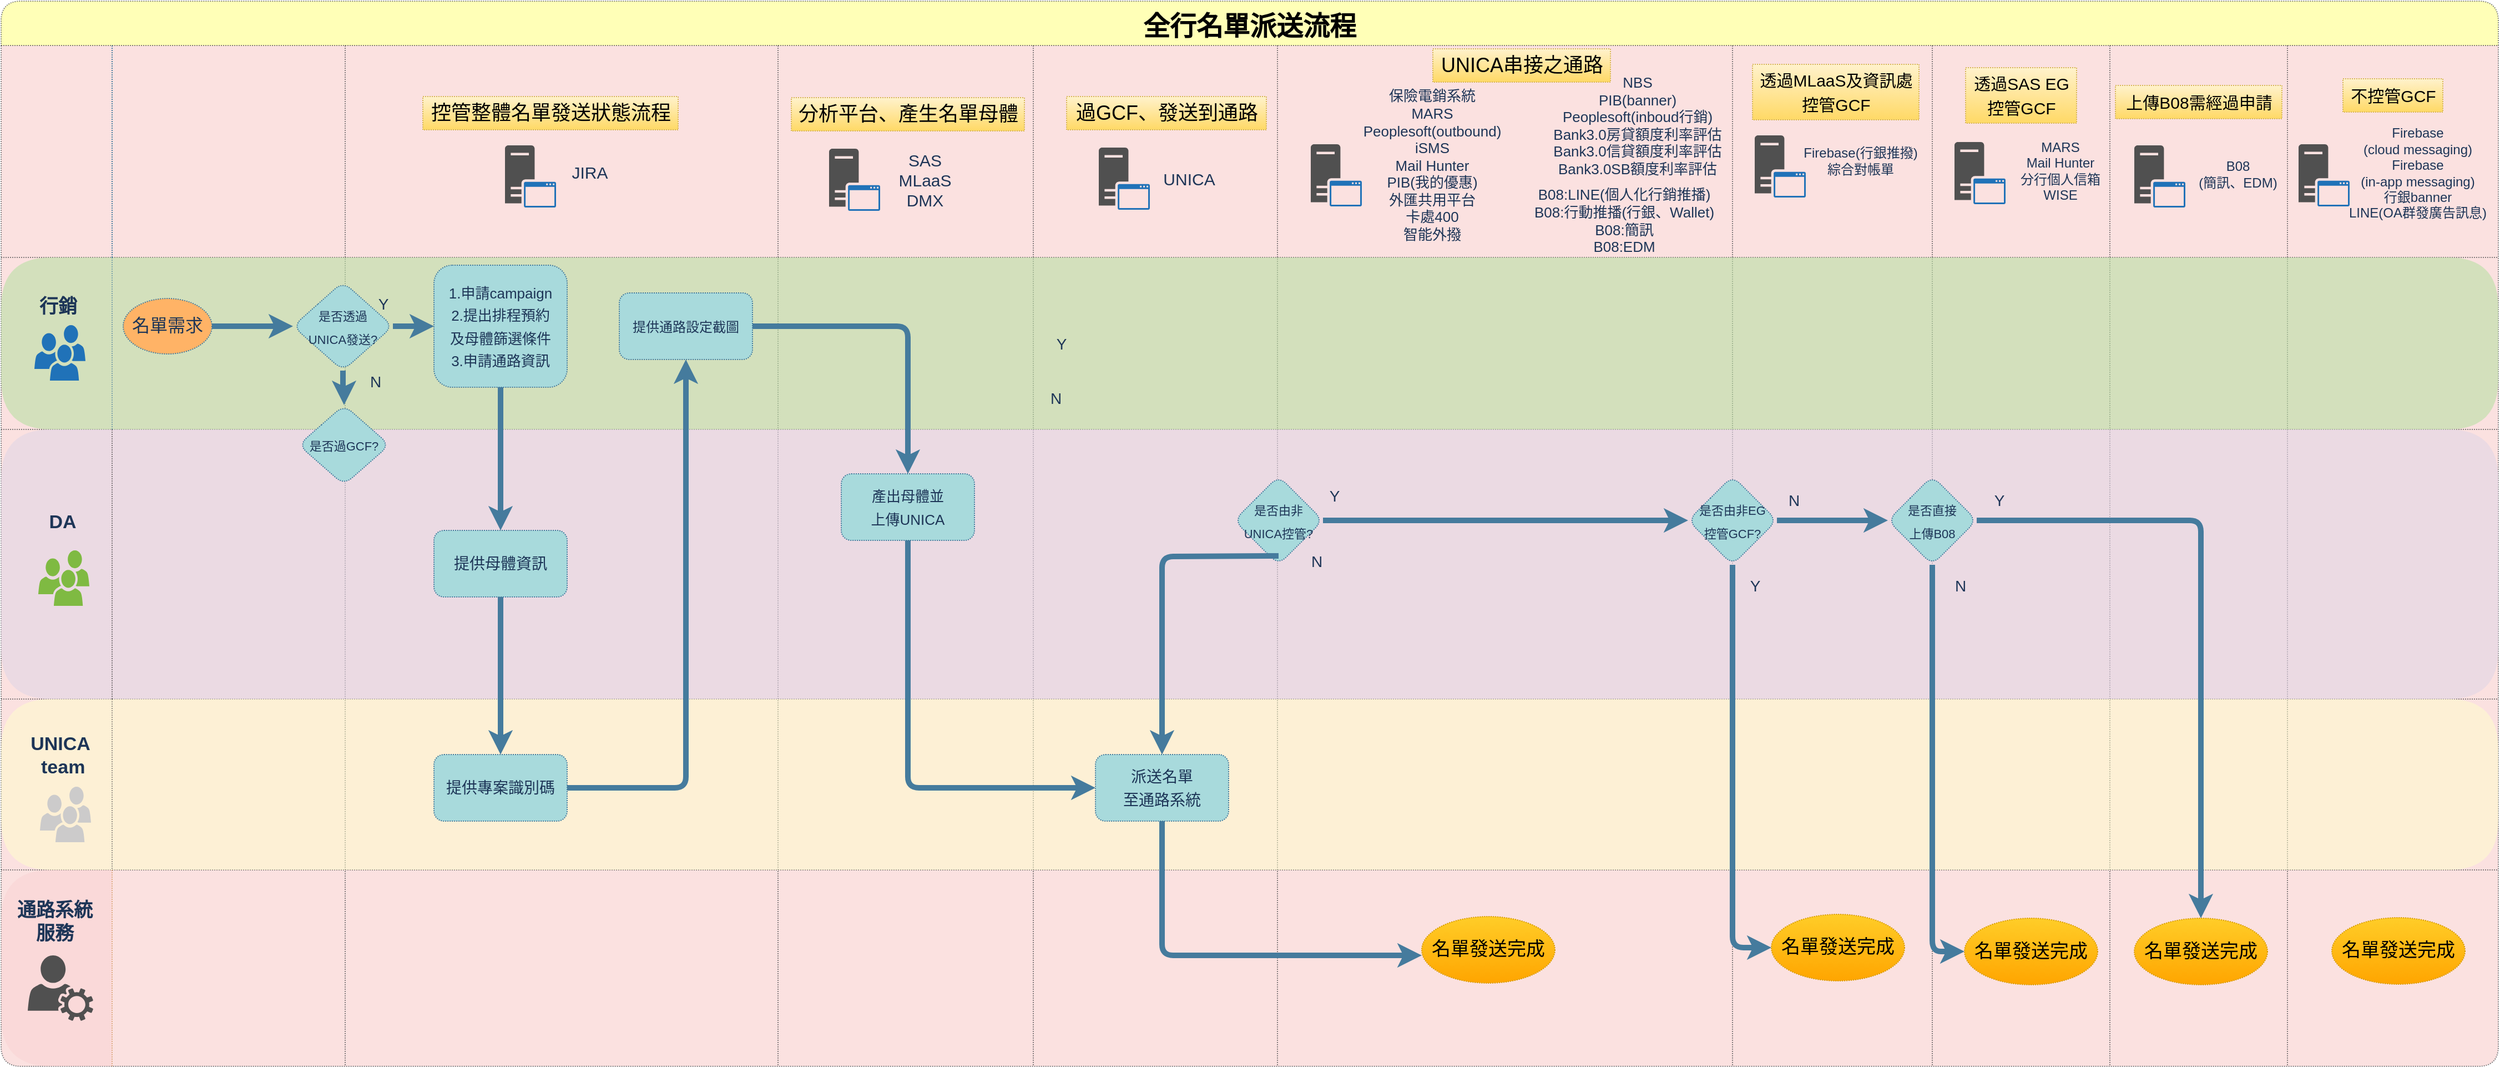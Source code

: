 <mxfile version="20.0.1" type="github">
  <diagram id="puESU1Xp0VZ92eHGtiXO" name="全行名單流程">
    <mxGraphModel dx="1408" dy="748" grid="1" gridSize="10" guides="1" tooltips="1" connect="1" arrows="1" fold="1" page="1" pageScale="1" pageWidth="1600" pageHeight="900" math="0" shadow="0">
      <root>
        <mxCell id="0" />
        <mxCell id="1" parent="0" />
        <mxCell id="UMTA41j7bZhNf6njEWew-1" value="全行名單派送流程" style="shape=table;childLayout=tableLayout;startSize=40;collapsible=0;recursiveResize=0;expand=0;fontStyle=1;rounded=1;strokeColor=#36393d;fillColor=#ffff88;fontSize=24;dashed=1;dashPattern=1 1;swimlaneFillColor=#F8CECC;arcSize=15;opacity=60;" parent="1" vertex="1">
          <mxGeometry x="80" y="40" width="2250" height="960" as="geometry" />
        </mxCell>
        <mxCell id="w_BIVJK4_qSYrG3gyEWa-11" style="shape=tableRow;horizontal=0;startSize=100;swimlaneHead=0;swimlaneBody=0;top=0;left=0;bottom=0;right=0;dropTarget=0;fillColor=none;collapsible=0;recursiveResize=0;expand=0;fontStyle=1;rounded=1;fontColor=#1D3557;strokeColor=#457B9D;dashed=1;dashPattern=1 1;" parent="UMTA41j7bZhNf6njEWew-1" vertex="1">
          <mxGeometry y="40" width="2250" height="191" as="geometry" />
        </mxCell>
        <mxCell id="5WM7OzFjDkamJJKNZSvt-9" style="swimlane;swimlaneHead=0;swimlaneBody=0;fontStyle=0;connectable=0;fillColor=none;startSize=0;collapsible=0;recursiveResize=0;expand=0;fontStyle=1;rounded=1;fontColor=#1D3557;strokeColor=#457B9D;dashed=1;dashPattern=1 1;" parent="w_BIVJK4_qSYrG3gyEWa-11" vertex="1">
          <mxGeometry x="100" width="210" height="191" as="geometry">
            <mxRectangle width="210" height="191" as="alternateBounds" />
          </mxGeometry>
        </mxCell>
        <mxCell id="w_BIVJK4_qSYrG3gyEWa-12" style="swimlane;swimlaneHead=0;swimlaneBody=0;fontStyle=0;connectable=0;fillColor=none;startSize=0;collapsible=0;recursiveResize=0;expand=0;fontStyle=1;rounded=1;fontColor=#1D3557;strokeColor=#457B9D;dashed=1;dashPattern=1 1;" parent="w_BIVJK4_qSYrG3gyEWa-11" vertex="1">
          <mxGeometry x="310" width="390" height="191" as="geometry">
            <mxRectangle width="390" height="191" as="alternateBounds" />
          </mxGeometry>
        </mxCell>
        <mxCell id="w_BIVJK4_qSYrG3gyEWa-28" value="&lt;font style=&quot;font-size: 15px;&quot;&gt;JIRA&lt;/font&gt;" style="text;html=1;resizable=0;autosize=1;align=center;verticalAlign=middle;points=[];fillColor=none;strokeColor=none;rounded=1;fontColor=#1D3557;fontSize=25;dashed=1;dashPattern=1 1;" parent="w_BIVJK4_qSYrG3gyEWa-12" vertex="1">
          <mxGeometry x="195" y="90" width="50" height="40" as="geometry" />
        </mxCell>
        <mxCell id="SjREfzZsGC1jxPRMe95D-23" value="" style="pointerEvents=1;shadow=0;dashed=1;html=1;strokeColor=none;fillColor=#505050;labelPosition=center;verticalLabelPosition=bottom;verticalAlign=top;outlineConnect=0;align=center;shape=mxgraph.office.servers.application_server_blue;rounded=1;fontSize=20;fontColor=#1D3557;dashPattern=1 1;" parent="w_BIVJK4_qSYrG3gyEWa-12" vertex="1">
          <mxGeometry x="144" y="90" width="46" height="56" as="geometry" />
        </mxCell>
        <mxCell id="jLm4mOwfWfzToB2sMfA3-2" value="控管整體名單發送狀態流程" style="text;html=1;resizable=0;autosize=1;align=center;verticalAlign=middle;points=[];fillColor=#fff2cc;strokeColor=#d6b656;rounded=0;dashed=1;dashPattern=1 1;fontSize=18;gradientColor=#ffd966;" parent="w_BIVJK4_qSYrG3gyEWa-12" vertex="1">
          <mxGeometry x="70" y="46" width="230" height="30" as="geometry" />
        </mxCell>
        <mxCell id="w_BIVJK4_qSYrG3gyEWa-13" style="swimlane;swimlaneHead=0;swimlaneBody=0;fontStyle=0;connectable=0;fillColor=none;startSize=0;collapsible=0;recursiveResize=0;expand=0;fontStyle=1;rounded=1;fontColor=#1D3557;strokeColor=#457B9D;dashed=1;dashPattern=1 1;" parent="w_BIVJK4_qSYrG3gyEWa-11" vertex="1">
          <mxGeometry x="700" width="230" height="191" as="geometry">
            <mxRectangle width="230" height="191" as="alternateBounds" />
          </mxGeometry>
        </mxCell>
        <mxCell id="SjREfzZsGC1jxPRMe95D-1" value="&lt;div style=&quot;font-size: 15px;&quot;&gt;&lt;font style=&quot;font-size: 15px;&quot;&gt;SAS&lt;/font&gt;&lt;/div&gt;&lt;div style=&quot;font-size: 15px;&quot;&gt;&lt;font style=&quot;font-size: 15px;&quot;&gt;MLaaS&lt;/font&gt;&lt;/div&gt;&lt;div style=&quot;font-size: 15px;&quot;&gt;&lt;font style=&quot;font-size: 15px;&quot;&gt;DMX&lt;/font&gt;&lt;/div&gt;" style="text;html=1;resizable=0;autosize=1;align=center;verticalAlign=middle;points=[];fillColor=none;strokeColor=none;rounded=1;fontSize=15;fontColor=#1D3557;dashed=1;dashPattern=1 1;" parent="w_BIVJK4_qSYrG3gyEWa-13" vertex="1">
          <mxGeometry x="102" y="91" width="60" height="60" as="geometry" />
        </mxCell>
        <mxCell id="SjREfzZsGC1jxPRMe95D-24" value="" style="pointerEvents=1;shadow=0;dashed=1;html=1;strokeColor=none;fillColor=#505050;labelPosition=center;verticalLabelPosition=bottom;verticalAlign=top;outlineConnect=0;align=center;shape=mxgraph.office.servers.application_server_blue;rounded=1;fontSize=20;fontColor=#1D3557;dashPattern=1 1;" parent="w_BIVJK4_qSYrG3gyEWa-13" vertex="1">
          <mxGeometry x="46" y="93" width="46" height="56" as="geometry" />
        </mxCell>
        <mxCell id="QNSCKvZcCUtr9aruzuNG-1" value="分析平台、產生名單母體" style="text;html=1;resizable=0;autosize=1;align=center;verticalAlign=middle;points=[];fillColor=#fff2cc;strokeColor=#d6b656;rounded=0;dashed=1;dashPattern=1 1;fontSize=18;gradientColor=#ffd966;" parent="w_BIVJK4_qSYrG3gyEWa-13" vertex="1">
          <mxGeometry x="12" y="47" width="210" height="30" as="geometry" />
        </mxCell>
        <mxCell id="w_BIVJK4_qSYrG3gyEWa-14" style="swimlane;swimlaneHead=0;swimlaneBody=0;fontStyle=0;connectable=0;fillColor=none;startSize=0;collapsible=0;recursiveResize=0;expand=0;fontStyle=1;rounded=1;fontColor=#1D3557;strokeColor=#457B9D;dashed=1;dashPattern=1 1;" parent="w_BIVJK4_qSYrG3gyEWa-11" vertex="1">
          <mxGeometry x="930" width="220" height="191" as="geometry">
            <mxRectangle width="220" height="191" as="alternateBounds" />
          </mxGeometry>
        </mxCell>
        <mxCell id="SjREfzZsGC1jxPRMe95D-25" value="" style="pointerEvents=1;shadow=0;dashed=1;html=1;strokeColor=none;fillColor=#505050;labelPosition=center;verticalLabelPosition=bottom;verticalAlign=top;outlineConnect=0;align=center;shape=mxgraph.office.servers.application_server_blue;rounded=1;fontSize=20;fontColor=#1D3557;dashPattern=1 1;" parent="w_BIVJK4_qSYrG3gyEWa-14" vertex="1">
          <mxGeometry x="59" y="92" width="46" height="56" as="geometry" />
        </mxCell>
        <mxCell id="SjREfzZsGC1jxPRMe95D-26" value="&lt;div style=&quot;font-size: 15px;&quot;&gt;UNICA&lt;/div&gt;" style="text;html=1;resizable=0;autosize=1;align=center;verticalAlign=middle;points=[];fillColor=none;strokeColor=none;rounded=1;fontSize=15;fontColor=#1D3557;dashed=1;dashPattern=1 1;" parent="w_BIVJK4_qSYrG3gyEWa-14" vertex="1">
          <mxGeometry x="110" y="110" width="60" height="20" as="geometry" />
        </mxCell>
        <mxCell id="QNSCKvZcCUtr9aruzuNG-2" value="過GCF、發送到通路" style="text;html=1;resizable=0;autosize=1;align=center;verticalAlign=middle;points=[];fillColor=#fff2cc;strokeColor=#d6b656;rounded=0;dashed=1;dashPattern=1 1;fontSize=18;gradientColor=#ffd966;" parent="w_BIVJK4_qSYrG3gyEWa-14" vertex="1">
          <mxGeometry x="30" y="46" width="180" height="30" as="geometry" />
        </mxCell>
        <mxCell id="SjREfzZsGC1jxPRMe95D-9" style="swimlane;swimlaneHead=0;swimlaneBody=0;fontStyle=0;connectable=0;fillColor=none;startSize=0;collapsible=0;recursiveResize=0;expand=0;fontStyle=1;rounded=1;fontColor=#1D3557;strokeColor=#457B9D;dashed=1;dashPattern=1 1;" parent="w_BIVJK4_qSYrG3gyEWa-11" vertex="1">
          <mxGeometry x="1150" width="410" height="191" as="geometry">
            <mxRectangle width="410" height="191" as="alternateBounds" />
          </mxGeometry>
        </mxCell>
        <mxCell id="SjREfzZsGC1jxPRMe95D-27" value="" style="pointerEvents=1;shadow=0;dashed=1;html=1;strokeColor=none;fillColor=#505050;labelPosition=center;verticalLabelPosition=bottom;verticalAlign=top;outlineConnect=0;align=center;shape=mxgraph.office.servers.application_server_blue;rounded=1;fontSize=20;fontColor=#1D3557;dashPattern=1 1;" parent="SjREfzZsGC1jxPRMe95D-9" vertex="1">
          <mxGeometry x="30" y="89" width="46" height="56" as="geometry" />
        </mxCell>
        <mxCell id="SjREfzZsGC1jxPRMe95D-29" value="&lt;div style=&quot;font-size: 13px;&quot;&gt;NBS&lt;/div&gt;&lt;div style=&quot;font-size: 13px;&quot;&gt;PIB(banner)&lt;/div&gt;&lt;div style=&quot;font-size: 13px;&quot;&gt;Peoplesoft(inboud行銷)&lt;/div&gt;&lt;div style=&quot;font-size: 13px;&quot;&gt;&lt;span style=&quot;background-color: initial; font-size: 13px;&quot;&gt;Bank3.0房貸額度利率評估&lt;/span&gt;&lt;br style=&quot;font-size: 13px;&quot;&gt;&lt;/div&gt;&lt;div style=&quot;font-size: 13px;&quot;&gt;Bank3.0信貸額度利率評估&lt;/div&gt;&lt;div style=&quot;font-size: 13px;&quot;&gt;Bank3.0SB額度利率評估&lt;/div&gt;&lt;div style=&quot;font-size: 13px;&quot;&gt;&lt;br style=&quot;font-size: 13px;&quot;&gt;&lt;/div&gt;" style="text;html=1;resizable=0;autosize=1;align=center;verticalAlign=middle;points=[];fillColor=none;strokeColor=none;rounded=1;fontSize=13;fontColor=#1D3557;dashed=1;dashPattern=1 1;" parent="SjREfzZsGC1jxPRMe95D-9" vertex="1">
          <mxGeometry x="239" y="20" width="170" height="120" as="geometry" />
        </mxCell>
        <mxCell id="SjREfzZsGC1jxPRMe95D-30" value="&lt;font style=&quot;font-size: 13px;&quot;&gt;B08:LINE(個人化行銷推播)&lt;br style=&quot;font-size: 13px;&quot;&gt;B08:行動推播(行銀、Wallet)&lt;br style=&quot;font-size: 13px;&quot;&gt;B08:簡訊&lt;br style=&quot;font-size: 13px;&quot;&gt;B08:EDM&lt;br style=&quot;font-size: 13px;&quot;&gt;&lt;/font&gt;" style="text;html=1;resizable=0;autosize=1;align=center;verticalAlign=middle;points=[];fillColor=none;strokeColor=none;rounded=1;fontSize=13;fontColor=#1D3557;dashed=1;dashPattern=1 1;" parent="SjREfzZsGC1jxPRMe95D-9" vertex="1">
          <mxGeometry x="222" y="123" width="180" height="70" as="geometry" />
        </mxCell>
        <mxCell id="QNSCKvZcCUtr9aruzuNG-3" value="&lt;div style=&quot;font-size: 13px;&quot;&gt;保險電銷系統&lt;/div&gt;&lt;div style=&quot;font-size: 13px;&quot;&gt;MARS&lt;/div&gt;&lt;div style=&quot;font-size: 13px;&quot;&gt;Peoplesoft(outbound)&lt;/div&gt;&lt;div style=&quot;font-size: 13px;&quot;&gt;iSMS&lt;/div&gt;&lt;div style=&quot;font-size: 13px;&quot;&gt;Mail Hunter&lt;/div&gt;&lt;div style=&quot;font-size: 13px;&quot;&gt;PIB(我的優惠)&lt;/div&gt;&lt;div style=&quot;font-size: 13px;&quot;&gt;外匯共用平台&lt;/div&gt;&lt;div style=&quot;font-size: 13px;&quot;&gt;卡處400&lt;/div&gt;&lt;div style=&quot;font-size: 13px;&quot;&gt;智能外撥&lt;/div&gt;" style="text;html=1;resizable=0;autosize=1;align=center;verticalAlign=middle;points=[];fillColor=none;strokeColor=none;rounded=0;dashed=1;dashPattern=1 1;fontSize=13;fontColor=#1D3557;" parent="SjREfzZsGC1jxPRMe95D-9" vertex="1">
          <mxGeometry x="69" y="33" width="140" height="150" as="geometry" />
        </mxCell>
        <mxCell id="QNSCKvZcCUtr9aruzuNG-17" value="UNICA串接之通路" style="text;html=1;resizable=0;autosize=1;align=center;verticalAlign=middle;points=[];fillColor=#fff2cc;strokeColor=#d6b656;rounded=0;dashed=1;dashPattern=1 1;fontSize=18;gradientColor=#ffd966;" parent="SjREfzZsGC1jxPRMe95D-9" vertex="1">
          <mxGeometry x="140" y="3" width="160" height="30" as="geometry" />
        </mxCell>
        <mxCell id="SjREfzZsGC1jxPRMe95D-6" style="swimlane;swimlaneHead=0;swimlaneBody=0;fontStyle=0;connectable=0;fillColor=none;startSize=0;collapsible=0;recursiveResize=0;expand=0;fontStyle=1;rounded=1;fontColor=#1D3557;strokeColor=#457B9D;dashed=1;dashPattern=1 1;" parent="w_BIVJK4_qSYrG3gyEWa-11" vertex="1">
          <mxGeometry x="1560" width="180" height="191" as="geometry">
            <mxRectangle width="180" height="191" as="alternateBounds" />
          </mxGeometry>
        </mxCell>
        <mxCell id="SjREfzZsGC1jxPRMe95D-31" value="" style="pointerEvents=1;shadow=0;dashed=1;html=1;strokeColor=none;fillColor=#505050;labelPosition=center;verticalLabelPosition=bottom;verticalAlign=top;outlineConnect=0;align=center;shape=mxgraph.office.servers.application_server_blue;rounded=1;fontSize=20;fontColor=#1D3557;dashPattern=1 1;" parent="SjREfzZsGC1jxPRMe95D-6" vertex="1">
          <mxGeometry x="20" y="81" width="46" height="56" as="geometry" />
        </mxCell>
        <mxCell id="SjREfzZsGC1jxPRMe95D-32" value="&lt;div style=&quot;font-size: 12px;&quot;&gt;&lt;font style=&quot;font-size: 12px;&quot;&gt;Firebase(行銀推撥)&lt;/font&gt;&lt;/div&gt;&lt;div style=&quot;font-size: 12px;&quot;&gt;&lt;font style=&quot;font-size: 12px;&quot;&gt;綜合對帳單&lt;/font&gt;&lt;/div&gt;" style="text;html=1;resizable=0;autosize=1;align=center;verticalAlign=middle;points=[];fillColor=none;strokeColor=none;rounded=1;fontSize=12;fontColor=#1D3557;dashed=1;dashPattern=1 1;" parent="SjREfzZsGC1jxPRMe95D-6" vertex="1">
          <mxGeometry x="55" y="89" width="120" height="30" as="geometry" />
        </mxCell>
        <mxCell id="QNSCKvZcCUtr9aruzuNG-18" value="&lt;font style=&quot;font-size: 15px;&quot;&gt;透過MLaaS及資訊處&lt;br&gt;控管GCF&lt;/font&gt;" style="text;html=1;resizable=0;autosize=1;align=center;verticalAlign=middle;points=[];fillColor=#fff2cc;strokeColor=#d6b656;rounded=0;dashed=1;dashPattern=1 1;fontSize=18;gradientColor=#ffd966;" parent="SjREfzZsGC1jxPRMe95D-6" vertex="1">
          <mxGeometry x="18" y="17" width="150" height="50" as="geometry" />
        </mxCell>
        <mxCell id="SjREfzZsGC1jxPRMe95D-3" style="swimlane;swimlaneHead=0;swimlaneBody=0;fontStyle=0;connectable=0;fillColor=none;startSize=0;collapsible=0;recursiveResize=0;expand=0;fontStyle=1;rounded=1;fontColor=#1D3557;strokeColor=#457B9D;dashed=1;dashPattern=1 1;" parent="w_BIVJK4_qSYrG3gyEWa-11" vertex="1">
          <mxGeometry x="1740" width="160" height="191" as="geometry">
            <mxRectangle width="160" height="191" as="alternateBounds" />
          </mxGeometry>
        </mxCell>
        <mxCell id="SjREfzZsGC1jxPRMe95D-33" value="" style="pointerEvents=1;shadow=0;dashed=1;html=1;strokeColor=none;fillColor=#505050;labelPosition=center;verticalLabelPosition=bottom;verticalAlign=top;outlineConnect=0;align=center;shape=mxgraph.office.servers.application_server_blue;rounded=1;fontSize=20;fontColor=#1D3557;dashPattern=1 1;" parent="SjREfzZsGC1jxPRMe95D-3" vertex="1">
          <mxGeometry x="20" y="87" width="46" height="56" as="geometry" />
        </mxCell>
        <mxCell id="SjREfzZsGC1jxPRMe95D-34" value="&lt;div style=&quot;font-size: 12px;&quot;&gt;&lt;div&gt;MARS&lt;/div&gt;&lt;div&gt;Mail Hunter&lt;/div&gt;&lt;div&gt;分行個人信箱&lt;/div&gt;&lt;div&gt;WISE&lt;/div&gt;&lt;/div&gt;" style="text;html=1;resizable=0;autosize=1;align=center;verticalAlign=middle;points=[];fillColor=none;strokeColor=none;rounded=1;fontSize=12;fontColor=#1D3557;dashed=1;dashPattern=1 1;" parent="SjREfzZsGC1jxPRMe95D-3" vertex="1">
          <mxGeometry x="70" y="83" width="90" height="60" as="geometry" />
        </mxCell>
        <mxCell id="xFturlOaTy55xNONetLh-1" value="&lt;font style=&quot;font-size: 15px;&quot;&gt;透過SAS EG&lt;br&gt;控管GCF&lt;/font&gt;" style="text;html=1;resizable=0;autosize=1;align=center;verticalAlign=middle;points=[];fillColor=#fff2cc;strokeColor=#d6b656;rounded=0;dashed=1;dashPattern=1 1;fontSize=18;gradientColor=#ffd966;" parent="SjREfzZsGC1jxPRMe95D-3" vertex="1">
          <mxGeometry x="30" y="20" width="100" height="50" as="geometry" />
        </mxCell>
        <mxCell id="w_BIVJK4_qSYrG3gyEWa-15" style="swimlane;swimlaneHead=0;swimlaneBody=0;fontStyle=0;connectable=0;fillColor=none;startSize=0;collapsible=0;recursiveResize=0;expand=0;fontStyle=1;rounded=1;fontColor=#1D3557;strokeColor=#457B9D;dashed=1;dashPattern=1 1;" parent="w_BIVJK4_qSYrG3gyEWa-11" vertex="1">
          <mxGeometry x="1900" width="160" height="191" as="geometry">
            <mxRectangle width="160" height="191" as="alternateBounds" />
          </mxGeometry>
        </mxCell>
        <mxCell id="SjREfzZsGC1jxPRMe95D-41" value="" style="pointerEvents=1;shadow=0;dashed=1;html=1;strokeColor=none;fillColor=#505050;labelPosition=center;verticalLabelPosition=bottom;verticalAlign=top;outlineConnect=0;align=center;shape=mxgraph.office.servers.application_server_blue;rounded=1;fontSize=20;fontColor=#1D3557;dashPattern=1 1;" parent="w_BIVJK4_qSYrG3gyEWa-15" vertex="1">
          <mxGeometry x="22" y="90" width="46" height="56" as="geometry" />
        </mxCell>
        <mxCell id="SjREfzZsGC1jxPRMe95D-42" value="&lt;div style=&quot;font-size: 12px;&quot;&gt;&lt;div&gt;B08&lt;/div&gt;&lt;div&gt;(簡訊、EDM)&lt;/div&gt;&lt;/div&gt;" style="text;html=1;resizable=0;autosize=1;align=center;verticalAlign=middle;points=[];fillColor=none;strokeColor=none;rounded=1;fontSize=12;fontColor=#1D3557;dashed=1;dashPattern=1 1;" parent="w_BIVJK4_qSYrG3gyEWa-15" vertex="1">
          <mxGeometry x="70" y="101" width="90" height="30" as="geometry" />
        </mxCell>
        <mxCell id="xFturlOaTy55xNONetLh-2" value="&lt;font style=&quot;font-size: 15px;&quot;&gt;上傳B08需經過申請&lt;br&gt;&lt;/font&gt;" style="text;html=1;resizable=0;autosize=1;align=center;verticalAlign=middle;points=[];fillColor=#fff2cc;strokeColor=#d6b656;rounded=0;dashed=1;dashPattern=1 1;fontSize=18;gradientColor=#ffd966;" parent="w_BIVJK4_qSYrG3gyEWa-15" vertex="1">
          <mxGeometry x="5" y="36" width="150" height="30" as="geometry" />
        </mxCell>
        <mxCell id="SjREfzZsGC1jxPRMe95D-37" style="swimlane;swimlaneHead=0;swimlaneBody=0;fontStyle=0;connectable=0;fillColor=none;startSize=0;collapsible=0;recursiveResize=0;expand=0;fontStyle=1;rounded=1;fontColor=#1D3557;strokeColor=#457B9D;dashed=1;dashPattern=1 1;" parent="w_BIVJK4_qSYrG3gyEWa-11" vertex="1">
          <mxGeometry x="2060" width="190" height="191" as="geometry">
            <mxRectangle width="190" height="191" as="alternateBounds" />
          </mxGeometry>
        </mxCell>
        <mxCell id="SjREfzZsGC1jxPRMe95D-36" value="&lt;div style=&quot;&quot;&gt;&lt;div style=&quot;&quot;&gt;Firebase&lt;/div&gt;&lt;div style=&quot;&quot;&gt;(cloud messaging)&lt;/div&gt;&lt;div style=&quot;&quot;&gt;Firebase&lt;/div&gt;&lt;div style=&quot;&quot;&gt;(in-app messaging)&lt;/div&gt;&lt;div style=&quot;&quot;&gt;行銀banner&lt;/div&gt;&lt;div style=&quot;&quot;&gt;LINE(OA群發廣告訊息)&lt;/div&gt;&lt;/div&gt;" style="text;html=1;resizable=0;autosize=1;align=center;verticalAlign=middle;points=[];fillColor=none;strokeColor=none;rounded=1;fontSize=12;fontColor=#1D3557;dashed=1;dashPattern=1 1;" parent="SjREfzZsGC1jxPRMe95D-37" vertex="1">
          <mxGeometry x="47" y="70" width="140" height="90" as="geometry" />
        </mxCell>
        <mxCell id="SjREfzZsGC1jxPRMe95D-35" value="" style="pointerEvents=1;shadow=0;dashed=1;html=1;strokeColor=none;fillColor=#505050;labelPosition=center;verticalLabelPosition=bottom;verticalAlign=top;outlineConnect=0;align=center;shape=mxgraph.office.servers.application_server_blue;rounded=1;fontSize=20;fontColor=#1D3557;dashPattern=1 1;" parent="SjREfzZsGC1jxPRMe95D-37" vertex="1">
          <mxGeometry x="10" y="89" width="46" height="56" as="geometry" />
        </mxCell>
        <mxCell id="xFturlOaTy55xNONetLh-3" value="&lt;font style=&quot;font-size: 15px;&quot;&gt;不控管GCF&lt;br&gt;&lt;/font&gt;" style="text;html=1;resizable=0;autosize=1;align=center;verticalAlign=middle;points=[];fillColor=#fff2cc;strokeColor=#d6b656;rounded=0;dashed=1;dashPattern=1 1;fontSize=18;gradientColor=#ffd966;" parent="SjREfzZsGC1jxPRMe95D-37" vertex="1">
          <mxGeometry x="50" y="30" width="90" height="30" as="geometry" />
        </mxCell>
        <mxCell id="w_BIVJK4_qSYrG3gyEWa-6" style="shape=tableRow;horizontal=0;startSize=100;swimlaneHead=0;swimlaneBody=0;top=0;left=0;bottom=0;right=0;dropTarget=0;fillColor=#B9E0A5;collapsible=0;recursiveResize=0;expand=0;fontStyle=1;rounded=1;fontColor=#1D3557;strokeColor=#457B9D;dashed=1;dashPattern=1 1;swimlaneFillColor=#B9E0A5;opacity=60;" parent="UMTA41j7bZhNf6njEWew-1" vertex="1">
          <mxGeometry y="231" width="2250" height="155" as="geometry" />
        </mxCell>
        <mxCell id="5WM7OzFjDkamJJKNZSvt-10" style="swimlane;swimlaneHead=0;swimlaneBody=0;fontStyle=0;connectable=0;fillColor=#B9E0A5;startSize=0;collapsible=0;recursiveResize=0;expand=0;fontStyle=1;rounded=1;fontColor=#1D3557;strokeColor=#457B9D;dashed=1;dashPattern=1 1;" parent="w_BIVJK4_qSYrG3gyEWa-6" vertex="1">
          <mxGeometry x="100" width="210" height="155" as="geometry">
            <mxRectangle width="210" height="155" as="alternateBounds" />
          </mxGeometry>
        </mxCell>
        <mxCell id="5WM7OzFjDkamJJKNZSvt-2" value="&lt;font style=&quot;font-size: 16px;&quot;&gt;名單需求&lt;/font&gt;" style="ellipse;whiteSpace=wrap;html=1;rounded=1;fontSize=17;fontColor=#1D3557;strokeColor=#457B9D;fillColor=#FFB366;dashed=1;dashPattern=1 1;" parent="5WM7OzFjDkamJJKNZSvt-10" vertex="1">
          <mxGeometry x="10" y="37" width="80" height="50" as="geometry" />
        </mxCell>
        <mxCell id="5WM7OzFjDkamJJKNZSvt-20" value="&lt;font style=&quot;font-size: 14px;&quot;&gt;N&lt;/font&gt;" style="text;html=1;resizable=0;autosize=1;align=center;verticalAlign=middle;points=[];fillColor=none;strokeColor=none;rounded=1;fontSize=13;fontColor=#1D3557;dashed=1;dashPattern=1 1;" parent="5WM7OzFjDkamJJKNZSvt-10" vertex="1">
          <mxGeometry x="222" y="102" width="30" height="20" as="geometry" />
        </mxCell>
        <mxCell id="w_BIVJK4_qSYrG3gyEWa-7" value="" style="swimlane;swimlaneHead=0;swimlaneBody=0;fontStyle=0;connectable=0;fillColor=#B9E0A5;startSize=0;collapsible=0;recursiveResize=0;expand=0;fontStyle=1;rounded=1;fontColor=#1D3557;strokeColor=#457B9D;dashed=1;dashPattern=1 1;" parent="w_BIVJK4_qSYrG3gyEWa-6" vertex="1">
          <mxGeometry x="310" width="390" height="155" as="geometry">
            <mxRectangle width="390" height="155" as="alternateBounds" />
          </mxGeometry>
        </mxCell>
        <mxCell id="5WM7OzFjDkamJJKNZSvt-15" value="&lt;font style=&quot;font-size: 13px;&quot;&gt;1.申請campaign&lt;br&gt;2.提出排程預約&lt;br&gt;及母體篩選條件&lt;br&gt;3.申請通路資訊&lt;br&gt;&lt;/font&gt;" style="whiteSpace=wrap;html=1;fontSize=17;fillColor=#A8DADC;strokeColor=#457B9D;fontColor=#1D3557;rounded=1;dashed=1;dashPattern=1 1;" parent="w_BIVJK4_qSYrG3gyEWa-7" vertex="1">
          <mxGeometry x="80" y="7" width="120" height="110" as="geometry" />
        </mxCell>
        <mxCell id="5WM7OzFjDkamJJKNZSvt-5" value="&lt;font style=&quot;font-size: 11px;&quot;&gt;是否透過&lt;br&gt;UNICA發送?&lt;/font&gt;" style="rhombus;whiteSpace=wrap;html=1;fontSize=17;fillColor=#A8DADC;strokeColor=#457B9D;fontColor=#1D3557;rounded=1;dashed=1;dashPattern=1 1;" parent="w_BIVJK4_qSYrG3gyEWa-7" vertex="1">
          <mxGeometry x="-47" y="22" width="90" height="80" as="geometry" />
        </mxCell>
        <mxCell id="5WM7OzFjDkamJJKNZSvt-16" value="" style="edgeStyle=orthogonalEdgeStyle;rounded=1;orthogonalLoop=1;jettySize=auto;html=1;fontSize=11;fontColor=#1D3557;strokeColor=#457B9D;fillColor=#A8DADC;jumpSize=13;strokeWidth=5;exitX=1;exitY=0.5;exitDx=0;exitDy=0;" parent="w_BIVJK4_qSYrG3gyEWa-7" source="5WM7OzFjDkamJJKNZSvt-5" target="5WM7OzFjDkamJJKNZSvt-15" edge="1">
          <mxGeometry relative="1" as="geometry">
            <mxPoint x="20" y="62" as="sourcePoint" />
          </mxGeometry>
        </mxCell>
        <mxCell id="5WM7OzFjDkamJJKNZSvt-17" value="&lt;font style=&quot;font-size: 14px;&quot;&gt;Y&lt;/font&gt;" style="text;html=1;resizable=0;autosize=1;align=center;verticalAlign=middle;points=[];fillColor=none;strokeColor=none;rounded=1;fontSize=13;fontColor=#1D3557;dashed=1;dashPattern=1 1;" parent="w_BIVJK4_qSYrG3gyEWa-7" vertex="1">
          <mxGeometry x="24" y="32" width="20" height="20" as="geometry" />
        </mxCell>
        <mxCell id="w_BIVJK4_qSYrG3gyEWa-8" style="swimlane;swimlaneHead=0;swimlaneBody=0;fontStyle=0;connectable=0;fillColor=#B9E0A5;startSize=0;collapsible=0;recursiveResize=0;expand=0;fontStyle=1;rounded=1;fontColor=#1D3557;strokeColor=#457B9D;dashed=1;dashPattern=1 1;" parent="w_BIVJK4_qSYrG3gyEWa-6" vertex="1">
          <mxGeometry x="700" width="230" height="155" as="geometry">
            <mxRectangle width="230" height="155" as="alternateBounds" />
          </mxGeometry>
        </mxCell>
        <mxCell id="5WM7OzFjDkamJJKNZSvt-79" value="&lt;font style=&quot;font-size: 12px;&quot;&gt;提供通路設定截圖&lt;/font&gt;" style="whiteSpace=wrap;html=1;fontSize=17;fillColor=#A8DADC;strokeColor=#457B9D;fontColor=#1D3557;rounded=1;dashed=1;dashPattern=1 1;" parent="w_BIVJK4_qSYrG3gyEWa-8" vertex="1">
          <mxGeometry x="-143" y="32" width="120" height="60" as="geometry" />
        </mxCell>
        <mxCell id="w_BIVJK4_qSYrG3gyEWa-9" style="swimlane;swimlaneHead=0;swimlaneBody=0;fontStyle=0;connectable=0;fillColor=#B9E0A5;startSize=0;collapsible=0;recursiveResize=0;expand=0;fontStyle=1;rounded=1;fontColor=#1D3557;strokeColor=#457B9D;dashed=1;dashPattern=1 1;" parent="w_BIVJK4_qSYrG3gyEWa-6" vertex="1">
          <mxGeometry x="930" width="220" height="155" as="geometry">
            <mxRectangle width="220" height="155" as="alternateBounds" />
          </mxGeometry>
        </mxCell>
        <mxCell id="5WM7OzFjDkamJJKNZSvt-28" value="&lt;font style=&quot;font-size: 14px;&quot;&gt;Y&lt;/font&gt;" style="text;html=1;resizable=0;autosize=1;align=center;verticalAlign=middle;points=[];fillColor=none;strokeColor=none;rounded=1;fontSize=13;fontColor=#1D3557;dashed=1;dashPattern=1 1;arcSize=50;" parent="w_BIVJK4_qSYrG3gyEWa-9" vertex="1">
          <mxGeometry x="15" y="67.5" width="20" height="20" as="geometry" />
        </mxCell>
        <mxCell id="5WM7OzFjDkamJJKNZSvt-62" value="&lt;font style=&quot;font-size: 14px;&quot;&gt;N&lt;/font&gt;" style="text;html=1;resizable=0;autosize=1;align=center;verticalAlign=middle;points=[];fillColor=none;strokeColor=none;rounded=1;fontSize=13;fontColor=#1D3557;dashed=1;dashPattern=1 1;" parent="w_BIVJK4_qSYrG3gyEWa-9" vertex="1">
          <mxGeometry x="5" y="117" width="30" height="20" as="geometry" />
        </mxCell>
        <mxCell id="SjREfzZsGC1jxPRMe95D-10" style="swimlane;swimlaneHead=0;swimlaneBody=0;fontStyle=0;connectable=0;fillColor=none;startSize=0;collapsible=0;recursiveResize=0;expand=0;fontStyle=1;rounded=1;fontColor=#1D3557;strokeColor=#457B9D;dashed=1;dashPattern=1 1;" parent="w_BIVJK4_qSYrG3gyEWa-6" vertex="1">
          <mxGeometry x="1150" width="410" height="155" as="geometry">
            <mxRectangle width="410" height="155" as="alternateBounds" />
          </mxGeometry>
        </mxCell>
        <mxCell id="SjREfzZsGC1jxPRMe95D-7" style="swimlane;swimlaneHead=0;swimlaneBody=0;fontStyle=0;connectable=0;fillColor=none;startSize=0;collapsible=0;recursiveResize=0;expand=0;fontStyle=1;rounded=1;fontColor=#1D3557;strokeColor=#457B9D;dashed=1;dashPattern=1 1;" parent="w_BIVJK4_qSYrG3gyEWa-6" vertex="1">
          <mxGeometry x="1560" width="180" height="155" as="geometry">
            <mxRectangle width="180" height="155" as="alternateBounds" />
          </mxGeometry>
        </mxCell>
        <mxCell id="SjREfzZsGC1jxPRMe95D-4" style="swimlane;swimlaneHead=0;swimlaneBody=0;fontStyle=0;connectable=0;fillColor=none;startSize=0;collapsible=0;recursiveResize=0;expand=0;fontStyle=1;rounded=1;fontColor=#1D3557;strokeColor=#457B9D;dashed=1;dashPattern=1 1;" parent="w_BIVJK4_qSYrG3gyEWa-6" vertex="1">
          <mxGeometry x="1740" width="160" height="155" as="geometry">
            <mxRectangle width="160" height="155" as="alternateBounds" />
          </mxGeometry>
        </mxCell>
        <mxCell id="w_BIVJK4_qSYrG3gyEWa-10" style="swimlane;swimlaneHead=0;swimlaneBody=0;fontStyle=0;connectable=0;fillColor=none;startSize=0;collapsible=0;recursiveResize=0;expand=0;fontStyle=1;rounded=1;fontColor=#1D3557;strokeColor=#457B9D;dashed=1;dashPattern=1 1;" parent="w_BIVJK4_qSYrG3gyEWa-6" vertex="1">
          <mxGeometry x="1900" width="160" height="155" as="geometry">
            <mxRectangle width="160" height="155" as="alternateBounds" />
          </mxGeometry>
        </mxCell>
        <mxCell id="SjREfzZsGC1jxPRMe95D-38" style="swimlane;swimlaneHead=0;swimlaneBody=0;fontStyle=0;connectable=0;fillColor=none;startSize=0;collapsible=0;recursiveResize=0;expand=0;fontStyle=1;rounded=1;fontColor=#1D3557;strokeColor=#457B9D;dashed=1;dashPattern=1 1;" parent="w_BIVJK4_qSYrG3gyEWa-6" vertex="1">
          <mxGeometry x="2060" width="190" height="155" as="geometry">
            <mxRectangle width="190" height="155" as="alternateBounds" />
          </mxGeometry>
        </mxCell>
        <mxCell id="5WM7OzFjDkamJJKNZSvt-6" value="" style="edgeStyle=orthogonalEdgeStyle;rounded=1;orthogonalLoop=1;jettySize=auto;html=1;fontSize=17;fontColor=#1D3557;strokeColor=#457B9D;fillColor=#A8DADC;jumpSize=13;strokeWidth=5;" parent="w_BIVJK4_qSYrG3gyEWa-6" source="5WM7OzFjDkamJJKNZSvt-2" target="5WM7OzFjDkamJJKNZSvt-5" edge="1">
          <mxGeometry relative="1" as="geometry">
            <mxPoint x="250" y="62" as="targetPoint" />
          </mxGeometry>
        </mxCell>
        <mxCell id="w_BIVJK4_qSYrG3gyEWa-17" style="shape=tableRow;horizontal=0;startSize=100;swimlaneHead=0;swimlaneBody=0;top=0;left=0;bottom=0;right=0;dropTarget=0;fillColor=#e1d5e7;collapsible=0;recursiveResize=0;expand=0;fontStyle=1;rounded=1;strokeColor=#333333;dashed=1;dashPattern=1 1;swimlaneFillColor=#E1D5E7;opacity=60;" parent="UMTA41j7bZhNf6njEWew-1" vertex="1">
          <mxGeometry y="386" width="2250" height="243" as="geometry" />
        </mxCell>
        <mxCell id="5WM7OzFjDkamJJKNZSvt-11" style="swimlane;swimlaneHead=0;swimlaneBody=0;fontStyle=0;connectable=0;fillColor=none;startSize=0;collapsible=0;recursiveResize=0;expand=0;fontStyle=1;rounded=1;fontColor=#1D3557;strokeColor=#457B9D;dashed=1;dashPattern=1 1;" parent="w_BIVJK4_qSYrG3gyEWa-17" vertex="1">
          <mxGeometry x="100" width="210" height="243" as="geometry">
            <mxRectangle width="210" height="243" as="alternateBounds" />
          </mxGeometry>
        </mxCell>
        <mxCell id="w_BIVJK4_qSYrG3gyEWa-18" style="swimlane;swimlaneHead=0;swimlaneBody=0;fontStyle=0;connectable=0;fillColor=none;startSize=0;collapsible=0;recursiveResize=0;expand=0;fontStyle=1;rounded=1;fontColor=#1D3557;strokeColor=#457B9D;dashed=1;dashPattern=1 1;" parent="w_BIVJK4_qSYrG3gyEWa-17" vertex="1">
          <mxGeometry x="310" width="390" height="243" as="geometry">
            <mxRectangle width="390" height="243" as="alternateBounds" />
          </mxGeometry>
        </mxCell>
        <mxCell id="5WM7OzFjDkamJJKNZSvt-85" value="&lt;font style=&quot;font-size: 14px;&quot;&gt;提供母體資訊&lt;/font&gt;" style="whiteSpace=wrap;html=1;fontSize=17;fillColor=#A8DADC;strokeColor=#457B9D;fontColor=#1D3557;rounded=1;dashed=1;dashPattern=1 1;" parent="w_BIVJK4_qSYrG3gyEWa-18" vertex="1">
          <mxGeometry x="80" y="91" width="120" height="60" as="geometry" />
        </mxCell>
        <mxCell id="5WM7OzFjDkamJJKNZSvt-24" value="&lt;font style=&quot;font-size: 11px;&quot;&gt;是否過GCF?&lt;/font&gt;" style="rhombus;whiteSpace=wrap;html=1;fontSize=17;fillColor=#A8DADC;strokeColor=#457B9D;fontColor=#1D3557;rounded=1;dashed=1;dashPattern=1 1;" parent="w_BIVJK4_qSYrG3gyEWa-18" vertex="1">
          <mxGeometry x="-42" y="-22" width="82" height="72" as="geometry" />
        </mxCell>
        <mxCell id="w_BIVJK4_qSYrG3gyEWa-19" style="swimlane;swimlaneHead=0;swimlaneBody=0;fontStyle=0;connectable=0;fillColor=none;startSize=0;collapsible=0;recursiveResize=0;expand=0;fontStyle=1;rounded=1;fontColor=#1D3557;strokeColor=#457B9D;dashed=1;dashPattern=1 1;" parent="w_BIVJK4_qSYrG3gyEWa-17" vertex="1">
          <mxGeometry x="700" width="230" height="243" as="geometry">
            <mxRectangle width="230" height="243" as="alternateBounds" />
          </mxGeometry>
        </mxCell>
        <mxCell id="5WM7OzFjDkamJJKNZSvt-18" value="&lt;font style=&quot;font-size: 13px;&quot;&gt;產出母體並&lt;br&gt;上傳UNICA&lt;/font&gt;" style="whiteSpace=wrap;html=1;fontSize=17;fillColor=#A8DADC;strokeColor=#457B9D;fontColor=#1D3557;rounded=1;dashed=1;dashPattern=1 1;" parent="w_BIVJK4_qSYrG3gyEWa-19" vertex="1">
          <mxGeometry x="57" y="40" width="120" height="60" as="geometry" />
        </mxCell>
        <mxCell id="w_BIVJK4_qSYrG3gyEWa-20" style="swimlane;swimlaneHead=0;swimlaneBody=0;fontStyle=0;connectable=0;fillColor=none;startSize=0;collapsible=0;recursiveResize=0;expand=0;fontStyle=1;rounded=1;fontColor=#1D3557;strokeColor=#457B9D;dashed=1;dashPattern=1 1;" parent="w_BIVJK4_qSYrG3gyEWa-17" vertex="1">
          <mxGeometry x="930" width="220" height="243" as="geometry">
            <mxRectangle width="220" height="243" as="alternateBounds" />
          </mxGeometry>
        </mxCell>
        <mxCell id="5WM7OzFjDkamJJKNZSvt-48" value="&lt;font style=&quot;font-size: 11px;&quot;&gt;是否由非UNICA控管?&lt;/font&gt;" style="rhombus;whiteSpace=wrap;html=1;fontSize=17;fillColor=#A8DADC;strokeColor=#457B9D;fontColor=#1D3557;rounded=1;dashed=1;dashPattern=1 1;" parent="w_BIVJK4_qSYrG3gyEWa-20" vertex="1">
          <mxGeometry x="181" y="42" width="80" height="80" as="geometry" />
        </mxCell>
        <mxCell id="5WM7OzFjDkamJJKNZSvt-53" value="&lt;font style=&quot;font-size: 14px;&quot;&gt;N&lt;/font&gt;" style="text;html=1;resizable=0;autosize=1;align=center;verticalAlign=middle;points=[];fillColor=none;strokeColor=none;rounded=1;fontSize=13;fontColor=#1D3557;dashed=1;dashPattern=1 1;" parent="w_BIVJK4_qSYrG3gyEWa-20" vertex="1">
          <mxGeometry x="240" y="109" width="30" height="20" as="geometry" />
        </mxCell>
        <mxCell id="SjREfzZsGC1jxPRMe95D-11" style="swimlane;swimlaneHead=0;swimlaneBody=0;fontStyle=0;connectable=0;fillColor=none;startSize=0;collapsible=0;recursiveResize=0;expand=0;fontStyle=1;rounded=1;fontColor=#1D3557;strokeColor=#457B9D;dashed=1;dashPattern=1 1;" parent="w_BIVJK4_qSYrG3gyEWa-17" vertex="1">
          <mxGeometry x="1150" width="410" height="243" as="geometry">
            <mxRectangle width="410" height="243" as="alternateBounds" />
          </mxGeometry>
        </mxCell>
        <mxCell id="5WM7OzFjDkamJJKNZSvt-52" value="&lt;font style=&quot;font-size: 14px;&quot;&gt;Y&lt;/font&gt;" style="text;html=1;resizable=0;autosize=1;align=center;verticalAlign=middle;points=[];fillColor=none;strokeColor=none;rounded=1;fontSize=13;fontColor=#1D3557;dashed=1;dashPattern=1 1;" parent="SjREfzZsGC1jxPRMe95D-11" vertex="1">
          <mxGeometry x="41" y="50" width="20" height="20" as="geometry" />
        </mxCell>
        <mxCell id="SjREfzZsGC1jxPRMe95D-8" style="swimlane;swimlaneHead=0;swimlaneBody=0;fontStyle=0;connectable=0;fillColor=none;startSize=0;collapsible=0;recursiveResize=0;expand=0;fontStyle=1;rounded=1;fontColor=#1D3557;strokeColor=#457B9D;dashed=1;dashPattern=1 1;" parent="w_BIVJK4_qSYrG3gyEWa-17" vertex="1">
          <mxGeometry x="1560" width="180" height="243" as="geometry">
            <mxRectangle width="180" height="243" as="alternateBounds" />
          </mxGeometry>
        </mxCell>
        <mxCell id="LSdo99gwDcRK3MonjKgG-1" value="&lt;font style=&quot;font-size: 11px;&quot;&gt;是否由非EG&lt;br&gt;控管GCF?&lt;/font&gt;" style="rhombus;whiteSpace=wrap;html=1;fontSize=17;fillColor=#A8DADC;strokeColor=#457B9D;fontColor=#1D3557;rounded=1;dashed=1;dashPattern=1 1;" parent="SjREfzZsGC1jxPRMe95D-8" vertex="1">
          <mxGeometry x="-40" y="42" width="80" height="80" as="geometry" />
        </mxCell>
        <mxCell id="LSdo99gwDcRK3MonjKgG-7" value="&lt;font style=&quot;font-size: 14px;&quot;&gt;Y&lt;/font&gt;" style="text;html=1;resizable=0;autosize=1;align=center;verticalAlign=middle;points=[];fillColor=none;strokeColor=none;rounded=1;fontSize=13;fontColor=#1D3557;dashed=1;dashPattern=1 1;" parent="SjREfzZsGC1jxPRMe95D-8" vertex="1">
          <mxGeometry x="10" y="131" width="20" height="20" as="geometry" />
        </mxCell>
        <mxCell id="LSdo99gwDcRK3MonjKgG-8" value="&lt;font style=&quot;font-size: 14px;&quot;&gt;N&lt;/font&gt;" style="text;html=1;resizable=0;autosize=1;align=center;verticalAlign=middle;points=[];fillColor=none;strokeColor=none;rounded=1;fontSize=13;fontColor=#1D3557;dashed=1;dashPattern=1 1;arcSize=50;" parent="SjREfzZsGC1jxPRMe95D-8" vertex="1">
          <mxGeometry x="40" y="54" width="30" height="20" as="geometry" />
        </mxCell>
        <mxCell id="SjREfzZsGC1jxPRMe95D-5" style="swimlane;swimlaneHead=0;swimlaneBody=0;fontStyle=0;connectable=0;fillColor=none;startSize=0;collapsible=0;recursiveResize=0;expand=0;fontStyle=1;rounded=1;fontColor=#1D3557;strokeColor=#457B9D;dashed=1;dashPattern=1 1;" parent="w_BIVJK4_qSYrG3gyEWa-17" vertex="1">
          <mxGeometry x="1740" width="160" height="243" as="geometry">
            <mxRectangle width="160" height="243" as="alternateBounds" />
          </mxGeometry>
        </mxCell>
        <mxCell id="LSdo99gwDcRK3MonjKgG-5" value="&lt;font style=&quot;font-size: 11px;&quot;&gt;是否直接&lt;br&gt;上傳B08&lt;/font&gt;" style="rhombus;whiteSpace=wrap;html=1;fontSize=17;fillColor=#A8DADC;strokeColor=#457B9D;fontColor=#1D3557;rounded=1;dashed=1;dashPattern=1 1;" parent="SjREfzZsGC1jxPRMe95D-5" vertex="1">
          <mxGeometry x="-40" y="42" width="80" height="80" as="geometry" />
        </mxCell>
        <mxCell id="LSdo99gwDcRK3MonjKgG-10" value="&lt;font style=&quot;font-size: 14px;&quot;&gt;N&lt;/font&gt;" style="text;html=1;resizable=0;autosize=1;align=center;verticalAlign=middle;points=[];fillColor=none;strokeColor=none;rounded=1;fontSize=13;fontColor=#1D3557;dashed=1;dashPattern=1 1;arcSize=50;" parent="SjREfzZsGC1jxPRMe95D-5" vertex="1">
          <mxGeometry x="10" y="131" width="30" height="20" as="geometry" />
        </mxCell>
        <mxCell id="LSdo99gwDcRK3MonjKgG-12" value="&lt;font style=&quot;font-size: 14px;&quot;&gt;Y&lt;/font&gt;" style="text;html=1;resizable=0;autosize=1;align=center;verticalAlign=middle;points=[];fillColor=none;strokeColor=none;rounded=1;fontSize=13;fontColor=#1D3557;dashed=1;dashPattern=1 1;arcSize=50;" parent="SjREfzZsGC1jxPRMe95D-5" vertex="1">
          <mxGeometry x="50" y="54" width="20" height="20" as="geometry" />
        </mxCell>
        <mxCell id="w_BIVJK4_qSYrG3gyEWa-21" style="swimlane;swimlaneHead=0;swimlaneBody=0;fontStyle=0;connectable=0;fillColor=none;startSize=0;collapsible=0;recursiveResize=0;expand=0;fontStyle=1;rounded=1;fontColor=#1D3557;strokeColor=#457B9D;dashed=1;dashPattern=1 1;" parent="w_BIVJK4_qSYrG3gyEWa-17" vertex="1">
          <mxGeometry x="1900" width="160" height="243" as="geometry">
            <mxRectangle width="160" height="243" as="alternateBounds" />
          </mxGeometry>
        </mxCell>
        <mxCell id="SjREfzZsGC1jxPRMe95D-39" style="swimlane;swimlaneHead=0;swimlaneBody=0;fontStyle=0;connectable=0;fillColor=none;startSize=0;collapsible=0;recursiveResize=0;expand=0;fontStyle=1;rounded=1;fontColor=#1D3557;strokeColor=#457B9D;dashed=1;dashPattern=1 1;" parent="w_BIVJK4_qSYrG3gyEWa-17" vertex="1">
          <mxGeometry x="2060" width="190" height="243" as="geometry">
            <mxRectangle width="190" height="243" as="alternateBounds" />
          </mxGeometry>
        </mxCell>
        <mxCell id="LSdo99gwDcRK3MonjKgG-2" value="" style="edgeStyle=orthogonalEdgeStyle;rounded=1;orthogonalLoop=1;jettySize=auto;html=1;strokeColor=#457B9D;strokeWidth=5;" parent="w_BIVJK4_qSYrG3gyEWa-17" source="5WM7OzFjDkamJJKNZSvt-48" target="LSdo99gwDcRK3MonjKgG-1" edge="1">
          <mxGeometry relative="1" as="geometry" />
        </mxCell>
        <mxCell id="LSdo99gwDcRK3MonjKgG-6" value="" style="edgeStyle=orthogonalEdgeStyle;rounded=1;orthogonalLoop=1;jettySize=auto;html=1;strokeColor=#457B9D;strokeWidth=5;" parent="w_BIVJK4_qSYrG3gyEWa-17" source="LSdo99gwDcRK3MonjKgG-1" target="LSdo99gwDcRK3MonjKgG-5" edge="1">
          <mxGeometry relative="1" as="geometry" />
        </mxCell>
        <mxCell id="SjREfzZsGC1jxPRMe95D-12" style="shape=tableRow;horizontal=0;startSize=100;swimlaneHead=0;swimlaneBody=0;top=0;left=0;bottom=0;right=0;dropTarget=0;fillColor=#FFFFCC;collapsible=0;recursiveResize=0;expand=0;fontStyle=1;rounded=1;strokeColor=#36393d;dashed=1;dashPattern=1 1;swimlaneFillColor=#FFFFCC;opacity=50;" parent="UMTA41j7bZhNf6njEWew-1" vertex="1">
          <mxGeometry y="629" width="2250" height="154" as="geometry" />
        </mxCell>
        <mxCell id="5WM7OzFjDkamJJKNZSvt-12" style="swimlane;swimlaneHead=0;swimlaneBody=0;fontStyle=0;connectable=0;fillColor=none;startSize=0;collapsible=0;recursiveResize=0;expand=0;fontStyle=1;rounded=1;fontColor=#1D3557;strokeColor=#457B9D;dashed=1;dashPattern=1 1;" parent="SjREfzZsGC1jxPRMe95D-12" vertex="1">
          <mxGeometry x="100" width="210" height="154" as="geometry">
            <mxRectangle width="210" height="154" as="alternateBounds" />
          </mxGeometry>
        </mxCell>
        <mxCell id="SjREfzZsGC1jxPRMe95D-13" style="swimlane;swimlaneHead=0;swimlaneBody=0;fontStyle=0;connectable=0;fillColor=none;startSize=0;collapsible=0;recursiveResize=0;expand=0;fontStyle=1;rounded=1;fontColor=#1D3557;strokeColor=#457B9D;dashed=1;dashPattern=1 1;" parent="SjREfzZsGC1jxPRMe95D-12" vertex="1">
          <mxGeometry x="310" width="390" height="154" as="geometry">
            <mxRectangle width="390" height="154" as="alternateBounds" />
          </mxGeometry>
        </mxCell>
        <mxCell id="5WM7OzFjDkamJJKNZSvt-72" value="&lt;font style=&quot;font-size: 14px;&quot;&gt;提供專案識別碼&lt;/font&gt;" style="whiteSpace=wrap;html=1;fontSize=17;fillColor=#A8DADC;strokeColor=#457B9D;fontColor=#1D3557;rounded=1;dashed=1;dashPattern=1 1;" parent="SjREfzZsGC1jxPRMe95D-13" vertex="1">
          <mxGeometry x="80" y="50" width="120" height="60" as="geometry" />
        </mxCell>
        <mxCell id="SjREfzZsGC1jxPRMe95D-14" style="swimlane;swimlaneHead=0;swimlaneBody=0;fontStyle=0;connectable=0;fillColor=none;startSize=0;collapsible=0;recursiveResize=0;expand=0;fontStyle=1;rounded=1;fontColor=#1D3557;strokeColor=#457B9D;dashed=1;dashPattern=1 1;" parent="SjREfzZsGC1jxPRMe95D-12" vertex="1">
          <mxGeometry x="700" width="230" height="154" as="geometry">
            <mxRectangle width="230" height="154" as="alternateBounds" />
          </mxGeometry>
        </mxCell>
        <mxCell id="SjREfzZsGC1jxPRMe95D-15" style="swimlane;swimlaneHead=0;swimlaneBody=0;fontStyle=0;connectable=0;fillColor=none;startSize=0;collapsible=0;recursiveResize=0;expand=0;fontStyle=1;rounded=1;fontColor=#1D3557;strokeColor=#457B9D;dashed=1;dashPattern=1 1;" parent="SjREfzZsGC1jxPRMe95D-12" vertex="1">
          <mxGeometry x="930" width="220" height="154" as="geometry">
            <mxRectangle width="220" height="154" as="alternateBounds" />
          </mxGeometry>
        </mxCell>
        <mxCell id="5WM7OzFjDkamJJKNZSvt-69" value="&lt;font style=&quot;font-size: 14px;&quot;&gt;派送名單&lt;br&gt;至通路系統&lt;/font&gt;" style="whiteSpace=wrap;html=1;fontSize=17;fillColor=#A8DADC;strokeColor=#457B9D;fontColor=#1D3557;rounded=1;dashed=1;dashPattern=1 1;" parent="SjREfzZsGC1jxPRMe95D-15" vertex="1">
          <mxGeometry x="56" y="50" width="120" height="60" as="geometry" />
        </mxCell>
        <mxCell id="SjREfzZsGC1jxPRMe95D-16" style="swimlane;swimlaneHead=0;swimlaneBody=0;fontStyle=0;connectable=0;fillColor=none;startSize=0;collapsible=0;recursiveResize=0;expand=0;fontStyle=1;rounded=1;fontColor=#1D3557;strokeColor=#457B9D;dashed=1;dashPattern=1 1;" parent="SjREfzZsGC1jxPRMe95D-12" vertex="1">
          <mxGeometry x="1150" width="410" height="154" as="geometry">
            <mxRectangle width="410" height="154" as="alternateBounds" />
          </mxGeometry>
        </mxCell>
        <mxCell id="SjREfzZsGC1jxPRMe95D-17" style="swimlane;swimlaneHead=0;swimlaneBody=0;fontStyle=0;connectable=0;fillColor=none;startSize=0;collapsible=0;recursiveResize=0;expand=0;fontStyle=1;rounded=1;fontColor=#1D3557;strokeColor=#457B9D;dashed=1;dashPattern=1 1;" parent="SjREfzZsGC1jxPRMe95D-12" vertex="1">
          <mxGeometry x="1560" width="180" height="154" as="geometry">
            <mxRectangle width="180" height="154" as="alternateBounds" />
          </mxGeometry>
        </mxCell>
        <mxCell id="SjREfzZsGC1jxPRMe95D-18" style="swimlane;swimlaneHead=0;swimlaneBody=0;fontStyle=0;connectable=0;fillColor=none;startSize=0;collapsible=0;recursiveResize=0;expand=0;fontStyle=1;rounded=1;fontColor=#1D3557;strokeColor=#457B9D;dashed=1;dashPattern=1 1;" parent="SjREfzZsGC1jxPRMe95D-12" vertex="1">
          <mxGeometry x="1740" width="160" height="154" as="geometry">
            <mxRectangle width="160" height="154" as="alternateBounds" />
          </mxGeometry>
        </mxCell>
        <mxCell id="SjREfzZsGC1jxPRMe95D-19" style="swimlane;swimlaneHead=0;swimlaneBody=0;fontStyle=0;connectable=0;fillColor=none;startSize=0;collapsible=0;recursiveResize=0;expand=0;fontStyle=1;rounded=1;fontColor=#1D3557;strokeColor=#457B9D;dashed=1;dashPattern=1 1;" parent="SjREfzZsGC1jxPRMe95D-12" vertex="1">
          <mxGeometry x="1900" width="160" height="154" as="geometry">
            <mxRectangle width="160" height="154" as="alternateBounds" />
          </mxGeometry>
        </mxCell>
        <mxCell id="SjREfzZsGC1jxPRMe95D-40" style="swimlane;swimlaneHead=0;swimlaneBody=0;fontStyle=0;connectable=0;fillColor=none;startSize=0;collapsible=0;recursiveResize=0;expand=0;fontStyle=1;rounded=1;fontColor=#1D3557;strokeColor=#457B9D;dashed=1;dashPattern=1 1;" parent="SjREfzZsGC1jxPRMe95D-12" vertex="1">
          <mxGeometry x="2060" width="190" height="154" as="geometry">
            <mxRectangle width="190" height="154" as="alternateBounds" />
          </mxGeometry>
        </mxCell>
        <mxCell id="5WM7OzFjDkamJJKNZSvt-32" style="shape=tableRow;horizontal=0;startSize=100;swimlaneHead=0;swimlaneBody=0;top=0;left=0;bottom=0;right=0;dropTarget=0;fillColor=#F8CECC;collapsible=0;recursiveResize=0;expand=0;fontStyle=1;rounded=1;strokeColor=#b46504;dashed=1;dashPattern=1 1;opacity=40;" parent="UMTA41j7bZhNf6njEWew-1" vertex="1">
          <mxGeometry y="783" width="2250" height="177" as="geometry" />
        </mxCell>
        <mxCell id="5WM7OzFjDkamJJKNZSvt-33" style="swimlane;swimlaneHead=0;swimlaneBody=0;fontStyle=0;connectable=0;fillColor=#CCFFFF;startSize=0;collapsible=0;recursiveResize=0;expand=0;fontStyle=1;rounded=1;fontColor=#1D3557;strokeColor=#457B9D;dashed=1;dashPattern=1 1;opacity=40;" parent="5WM7OzFjDkamJJKNZSvt-32" vertex="1">
          <mxGeometry x="100" width="210" height="177" as="geometry">
            <mxRectangle width="210" height="177" as="alternateBounds" />
          </mxGeometry>
        </mxCell>
        <mxCell id="5WM7OzFjDkamJJKNZSvt-34" style="swimlane;swimlaneHead=0;swimlaneBody=0;fontStyle=0;connectable=0;fillColor=#FAD7AC;startSize=0;collapsible=0;recursiveResize=0;expand=0;fontStyle=1;rounded=1;fontColor=#1D3557;strokeColor=#457B9D;dashed=1;dashPattern=1 1;" parent="5WM7OzFjDkamJJKNZSvt-32" vertex="1">
          <mxGeometry x="310" width="390" height="177" as="geometry">
            <mxRectangle width="390" height="177" as="alternateBounds" />
          </mxGeometry>
        </mxCell>
        <mxCell id="5WM7OzFjDkamJJKNZSvt-35" style="swimlane;swimlaneHead=0;swimlaneBody=0;fontStyle=0;connectable=0;fillColor=none;startSize=0;collapsible=0;recursiveResize=0;expand=0;fontStyle=1;rounded=1;fontColor=#1D3557;strokeColor=#457B9D;dashed=1;dashPattern=1 1;" parent="5WM7OzFjDkamJJKNZSvt-32" vertex="1">
          <mxGeometry x="700" width="230" height="177" as="geometry">
            <mxRectangle width="230" height="177" as="alternateBounds" />
          </mxGeometry>
        </mxCell>
        <mxCell id="5WM7OzFjDkamJJKNZSvt-36" style="swimlane;swimlaneHead=0;swimlaneBody=0;fontStyle=0;connectable=0;fillColor=none;startSize=0;collapsible=0;recursiveResize=0;expand=0;fontStyle=1;rounded=1;fontColor=#1D3557;strokeColor=#457B9D;dashed=1;dashPattern=1 1;" parent="5WM7OzFjDkamJJKNZSvt-32" vertex="1">
          <mxGeometry x="930" width="220" height="177" as="geometry">
            <mxRectangle width="220" height="177" as="alternateBounds" />
          </mxGeometry>
        </mxCell>
        <mxCell id="5WM7OzFjDkamJJKNZSvt-37" style="swimlane;swimlaneHead=0;swimlaneBody=0;fontStyle=0;connectable=0;fillColor=none;startSize=0;collapsible=0;recursiveResize=0;expand=0;fontStyle=1;rounded=1;fontColor=#1D3557;strokeColor=#457B9D;dashed=1;dashPattern=1 1;" parent="5WM7OzFjDkamJJKNZSvt-32" vertex="1">
          <mxGeometry x="1150" width="410" height="177" as="geometry">
            <mxRectangle width="410" height="177" as="alternateBounds" />
          </mxGeometry>
        </mxCell>
        <mxCell id="5WM7OzFjDkamJJKNZSvt-46" value="名單發送完成" style="ellipse;whiteSpace=wrap;html=1;fontSize=17;fillColor=#ffcd28;strokeColor=#d79b00;rounded=1;dashed=1;dashPattern=1 1;gradientColor=#ffa500;" parent="5WM7OzFjDkamJJKNZSvt-37" vertex="1">
          <mxGeometry x="130" y="42" width="120" height="60" as="geometry" />
        </mxCell>
        <mxCell id="5WM7OzFjDkamJJKNZSvt-38" style="swimlane;swimlaneHead=0;swimlaneBody=0;fontStyle=0;connectable=0;fillColor=none;startSize=0;collapsible=0;recursiveResize=0;expand=0;fontStyle=1;rounded=1;fontColor=#1D3557;strokeColor=#457B9D;dashed=1;dashPattern=1 1;" parent="5WM7OzFjDkamJJKNZSvt-32" vertex="1">
          <mxGeometry x="1560" width="180" height="177" as="geometry">
            <mxRectangle width="180" height="177" as="alternateBounds" />
          </mxGeometry>
        </mxCell>
        <mxCell id="5WM7OzFjDkamJJKNZSvt-50" value="名單發送完成" style="ellipse;whiteSpace=wrap;html=1;fontSize=17;fillColor=#ffcd28;strokeColor=#d79b00;rounded=1;dashed=1;dashPattern=1 1;gradientColor=#ffa500;" parent="5WM7OzFjDkamJJKNZSvt-38" vertex="1">
          <mxGeometry x="35" y="40" width="120" height="60" as="geometry" />
        </mxCell>
        <mxCell id="5WM7OzFjDkamJJKNZSvt-39" style="swimlane;swimlaneHead=0;swimlaneBody=0;fontStyle=0;connectable=0;fillColor=#DAE8FC;startSize=0;collapsible=0;recursiveResize=0;expand=0;fontStyle=1;rounded=1;strokeColor=#6c8ebf;dashed=1;dashPattern=1 1;gradientColor=#7ea6e0;" parent="5WM7OzFjDkamJJKNZSvt-32" vertex="1">
          <mxGeometry x="1740" width="160" height="177" as="geometry">
            <mxRectangle width="160" height="177" as="alternateBounds" />
          </mxGeometry>
        </mxCell>
        <mxCell id="5WM7OzFjDkamJJKNZSvt-56" value="&lt;span style=&quot;&quot;&gt;名單發送完成&lt;/span&gt;" style="ellipse;whiteSpace=wrap;html=1;fontSize=17;fillColor=#ffcd28;strokeColor=#d79b00;rounded=1;dashed=1;dashPattern=1 1;gradientColor=#ffa500;" parent="5WM7OzFjDkamJJKNZSvt-39" vertex="1">
          <mxGeometry x="29" y="43.5" width="120" height="60" as="geometry" />
        </mxCell>
        <mxCell id="5WM7OzFjDkamJJKNZSvt-40" style="swimlane;swimlaneHead=0;swimlaneBody=0;fontStyle=0;connectable=0;fillColor=none;startSize=0;collapsible=0;recursiveResize=0;expand=0;fontStyle=1;rounded=1;fontColor=#1D3557;strokeColor=#457B9D;dashed=1;dashPattern=1 1;" parent="5WM7OzFjDkamJJKNZSvt-32" vertex="1">
          <mxGeometry x="1900" width="160" height="177" as="geometry">
            <mxRectangle width="160" height="177" as="alternateBounds" />
          </mxGeometry>
        </mxCell>
        <mxCell id="5WM7OzFjDkamJJKNZSvt-60" value="&lt;span style=&quot;&quot;&gt;名單發送完成&lt;/span&gt;" style="ellipse;whiteSpace=wrap;html=1;fontSize=17;fillColor=#ffcd28;strokeColor=#d79b00;rounded=1;dashed=1;dashPattern=1 1;gradientColor=#ffa500;" parent="5WM7OzFjDkamJJKNZSvt-40" vertex="1">
          <mxGeometry x="22" y="43.5" width="120" height="60" as="geometry" />
        </mxCell>
        <mxCell id="5WM7OzFjDkamJJKNZSvt-41" style="swimlane;swimlaneHead=0;swimlaneBody=0;fontStyle=0;connectable=0;fillColor=none;startSize=0;collapsible=0;recursiveResize=0;expand=0;fontStyle=1;rounded=1;fontColor=#1D3557;strokeColor=#457B9D;dashed=1;dashPattern=1 1;" parent="5WM7OzFjDkamJJKNZSvt-32" vertex="1">
          <mxGeometry x="2060" width="190" height="177" as="geometry">
            <mxRectangle width="190" height="177" as="alternateBounds" />
          </mxGeometry>
        </mxCell>
        <mxCell id="5WM7OzFjDkamJJKNZSvt-67" value="&lt;span style=&quot;&quot;&gt;名單發送完成&lt;/span&gt;" style="ellipse;whiteSpace=wrap;html=1;fontSize=17;fillColor=#ffcd28;strokeColor=#d79b00;rounded=1;dashed=1;dashPattern=1 1;gradientColor=#ffa500;" parent="5WM7OzFjDkamJJKNZSvt-41" vertex="1">
          <mxGeometry x="40" y="43" width="120" height="60" as="geometry" />
        </mxCell>
        <mxCell id="5WM7OzFjDkamJJKNZSvt-70" value="" style="edgeStyle=orthogonalEdgeStyle;rounded=1;orthogonalLoop=1;jettySize=auto;html=1;fontSize=16;fontColor=#1D3557;strokeColor=#457B9D;fillColor=#A8DADC;jumpSize=13;strokeWidth=5;" parent="UMTA41j7bZhNf6njEWew-1" target="5WM7OzFjDkamJJKNZSvt-69" edge="1">
          <mxGeometry relative="1" as="geometry">
            <mxPoint x="1151" y="500" as="sourcePoint" />
          </mxGeometry>
        </mxCell>
        <mxCell id="5WM7OzFjDkamJJKNZSvt-71" style="edgeStyle=orthogonalEdgeStyle;rounded=1;orthogonalLoop=1;jettySize=auto;html=1;fontSize=16;fontColor=#1D3557;strokeColor=#457B9D;fillColor=#A8DADC;exitX=0.5;exitY=1;exitDx=0;exitDy=0;jumpSize=13;strokeWidth=5;" parent="UMTA41j7bZhNf6njEWew-1" source="5WM7OzFjDkamJJKNZSvt-69" edge="1">
          <mxGeometry relative="1" as="geometry">
            <mxPoint x="1280" y="860" as="targetPoint" />
            <Array as="points">
              <mxPoint x="1151" y="860" />
              <mxPoint x="1278" y="860" />
            </Array>
          </mxGeometry>
        </mxCell>
        <mxCell id="5WM7OzFjDkamJJKNZSvt-84" style="edgeStyle=orthogonalEdgeStyle;rounded=1;orthogonalLoop=1;jettySize=auto;html=1;entryX=0.5;entryY=0;entryDx=0;entryDy=0;fontSize=15;fontColor=#1D3557;strokeColor=#457B9D;fillColor=#A8DADC;jumpSize=13;strokeWidth=5;" parent="UMTA41j7bZhNf6njEWew-1" source="5WM7OzFjDkamJJKNZSvt-79" target="5WM7OzFjDkamJJKNZSvt-18" edge="1">
          <mxGeometry relative="1" as="geometry" />
        </mxCell>
        <mxCell id="QNSCKvZcCUtr9aruzuNG-16" style="edgeStyle=orthogonalEdgeStyle;rounded=1;jumpSize=17;orthogonalLoop=1;jettySize=auto;html=1;entryX=0.5;entryY=1;entryDx=0;entryDy=0;fontSize=11;fontColor=#1D3557;strokeColor=#457B9D;strokeWidth=5;fillColor=#A8DADC;" parent="UMTA41j7bZhNf6njEWew-1" source="5WM7OzFjDkamJJKNZSvt-72" target="5WM7OzFjDkamJJKNZSvt-79" edge="1">
          <mxGeometry relative="1" as="geometry" />
        </mxCell>
        <mxCell id="5WM7OzFjDkamJJKNZSvt-86" value="" style="edgeStyle=orthogonalEdgeStyle;rounded=1;orthogonalLoop=1;jettySize=auto;html=1;fontSize=15;fontColor=#1D3557;strokeColor=#457B9D;fillColor=#A8DADC;jumpSize=13;strokeWidth=5;" parent="UMTA41j7bZhNf6njEWew-1" source="5WM7OzFjDkamJJKNZSvt-15" target="5WM7OzFjDkamJJKNZSvt-85" edge="1">
          <mxGeometry relative="1" as="geometry" />
        </mxCell>
        <mxCell id="xFturlOaTy55xNONetLh-4" style="edgeStyle=orthogonalEdgeStyle;rounded=1;jumpSize=17;orthogonalLoop=1;jettySize=auto;html=1;entryX=0.5;entryY=0;entryDx=0;entryDy=0;fontSize=24;fontColor=#1D3557;strokeColor=#457B9D;strokeWidth=5;fillColor=#A8DADC;" parent="UMTA41j7bZhNf6njEWew-1" source="5WM7OzFjDkamJJKNZSvt-85" target="5WM7OzFjDkamJJKNZSvt-72" edge="1">
          <mxGeometry relative="1" as="geometry" />
        </mxCell>
        <mxCell id="LSdo99gwDcRK3MonjKgG-4" style="edgeStyle=orthogonalEdgeStyle;rounded=1;orthogonalLoop=1;jettySize=auto;html=1;entryX=0;entryY=0.5;entryDx=0;entryDy=0;strokeColor=#457B9D;strokeWidth=5;" parent="UMTA41j7bZhNf6njEWew-1" source="LSdo99gwDcRK3MonjKgG-1" target="5WM7OzFjDkamJJKNZSvt-50" edge="1">
          <mxGeometry relative="1" as="geometry" />
        </mxCell>
        <mxCell id="LSdo99gwDcRK3MonjKgG-9" style="edgeStyle=orthogonalEdgeStyle;rounded=1;orthogonalLoop=1;jettySize=auto;html=1;entryX=0;entryY=0.5;entryDx=0;entryDy=0;strokeColor=#457B9D;strokeWidth=5;" parent="UMTA41j7bZhNf6njEWew-1" source="LSdo99gwDcRK3MonjKgG-5" target="5WM7OzFjDkamJJKNZSvt-56" edge="1">
          <mxGeometry relative="1" as="geometry" />
        </mxCell>
        <mxCell id="LSdo99gwDcRK3MonjKgG-11" style="edgeStyle=orthogonalEdgeStyle;rounded=1;orthogonalLoop=1;jettySize=auto;html=1;entryX=0.5;entryY=0;entryDx=0;entryDy=0;strokeColor=#457B9D;strokeWidth=5;" parent="UMTA41j7bZhNf6njEWew-1" source="LSdo99gwDcRK3MonjKgG-5" target="5WM7OzFjDkamJJKNZSvt-60" edge="1">
          <mxGeometry relative="1" as="geometry" />
        </mxCell>
        <mxCell id="5lU_nhnVXa3-YzZA6gmE-1" style="edgeStyle=orthogonalEdgeStyle;rounded=1;orthogonalLoop=1;jettySize=auto;html=1;entryX=0;entryY=0.5;entryDx=0;entryDy=0;strokeColor=#457B9D;strokeWidth=5;exitX=0.5;exitY=1;exitDx=0;exitDy=0;" edge="1" parent="UMTA41j7bZhNf6njEWew-1" source="5WM7OzFjDkamJJKNZSvt-18" target="5WM7OzFjDkamJJKNZSvt-69">
          <mxGeometry relative="1" as="geometry" />
        </mxCell>
        <mxCell id="5lU_nhnVXa3-YzZA6gmE-2" style="edgeStyle=orthogonalEdgeStyle;rounded=1;orthogonalLoop=1;jettySize=auto;html=1;entryX=0.5;entryY=0;entryDx=0;entryDy=0;strokeColor=#457B9D;strokeWidth=5;" edge="1" parent="UMTA41j7bZhNf6njEWew-1" source="5WM7OzFjDkamJJKNZSvt-5" target="5WM7OzFjDkamJJKNZSvt-24">
          <mxGeometry relative="1" as="geometry" />
        </mxCell>
        <mxCell id="SjREfzZsGC1jxPRMe95D-44" value="" style="pointerEvents=1;shadow=0;dashed=1;html=1;strokeColor=none;labelPosition=center;verticalLabelPosition=bottom;verticalAlign=top;outlineConnect=0;align=center;shape=mxgraph.office.users.users;fillColor=#2072B8;rounded=1;fontSize=12;fontColor=#1D3557;dashPattern=1 1;" parent="1" vertex="1">
          <mxGeometry x="110" y="332" width="46" height="50" as="geometry" />
        </mxCell>
        <mxCell id="SjREfzZsGC1jxPRMe95D-45" value="" style="pointerEvents=1;shadow=0;dashed=1;html=1;strokeColor=none;labelPosition=center;verticalLabelPosition=bottom;verticalAlign=top;outlineConnect=0;align=center;shape=mxgraph.office.users.users;fillColor=#7FBA42;rounded=1;fontSize=12;fontColor=#1D3557;dashPattern=1 1;" parent="1" vertex="1">
          <mxGeometry x="113.5" y="535" width="46" height="50" as="geometry" />
        </mxCell>
        <mxCell id="SjREfzZsGC1jxPRMe95D-46" value="" style="pointerEvents=1;shadow=0;dashed=1;html=1;strokeColor=none;labelPosition=center;verticalLabelPosition=bottom;verticalAlign=top;outlineConnect=0;align=center;shape=mxgraph.office.users.users;fillColor=#CCCBCB;rounded=1;fontSize=12;fontColor=#1D3557;dashPattern=1 1;" parent="1" vertex="1">
          <mxGeometry x="115" y="748" width="46" height="50" as="geometry" />
        </mxCell>
        <mxCell id="SjREfzZsGC1jxPRMe95D-47" value="&lt;font style=&quot;font-size: 17px;&quot;&gt;行銷&lt;/font&gt;" style="text;html=1;resizable=0;autosize=1;align=center;verticalAlign=middle;points=[];fillColor=none;strokeColor=none;rounded=1;fontSize=12;fontColor=#1D3557;fontStyle=1;dashed=1;dashPattern=1 1;" parent="1" vertex="1">
          <mxGeometry x="106" y="306" width="50" height="20" as="geometry" />
        </mxCell>
        <mxCell id="5WM7OzFjDkamJJKNZSvt-7" value="&lt;font style=&quot;font-size: 17px;&quot;&gt;DA&lt;/font&gt;" style="text;html=1;resizable=0;autosize=1;align=center;verticalAlign=middle;points=[];fillColor=none;strokeColor=none;rounded=1;fontSize=12;fontColor=#1D3557;fontStyle=1;dashed=1;dashPattern=1 1;" parent="1" vertex="1">
          <mxGeometry x="114.5" y="500" width="40" height="20" as="geometry" />
        </mxCell>
        <mxCell id="5WM7OzFjDkamJJKNZSvt-8" value="&lt;span style=&quot;font-size: 17px;&quot;&gt;UNICA&lt;/span&gt;&lt;br style=&quot;font-size: 17px;&quot;&gt;&lt;span style=&quot;font-size: 17px;&quot;&gt;&amp;nbsp;team&lt;/span&gt;" style="text;html=1;resizable=0;autosize=1;align=center;verticalAlign=middle;points=[];fillColor=none;strokeColor=none;rounded=1;fontSize=12;fontColor=#1D3557;fontStyle=1;dashed=1;dashPattern=1 1;" parent="1" vertex="1">
          <mxGeometry x="98" y="700" width="70" height="40" as="geometry" />
        </mxCell>
        <mxCell id="5WM7OzFjDkamJJKNZSvt-42" value="" style="pointerEvents=1;shadow=0;dashed=1;html=1;strokeColor=none;fillColor=#505050;labelPosition=center;verticalLabelPosition=bottom;verticalAlign=top;outlineConnect=0;align=center;shape=mxgraph.office.users.user_services;rounded=1;fontSize=11;fontColor=#1D3557;dashPattern=1 1;" parent="1" vertex="1">
          <mxGeometry x="104" y="900" width="59" height="59" as="geometry" />
        </mxCell>
        <mxCell id="5WM7OzFjDkamJJKNZSvt-43" value="&lt;span style=&quot;font-size: 17px;&quot;&gt;通路系統&lt;br&gt;服務&lt;br&gt;&lt;/span&gt;" style="text;html=1;resizable=0;autosize=1;align=center;verticalAlign=middle;points=[];fillColor=none;strokeColor=none;rounded=1;fontSize=12;fontColor=#1D3557;fontStyle=1;dashed=1;dashPattern=1 1;" parent="1" vertex="1">
          <mxGeometry x="88" y="850" width="80" height="40" as="geometry" />
        </mxCell>
      </root>
    </mxGraphModel>
  </diagram>
</mxfile>
